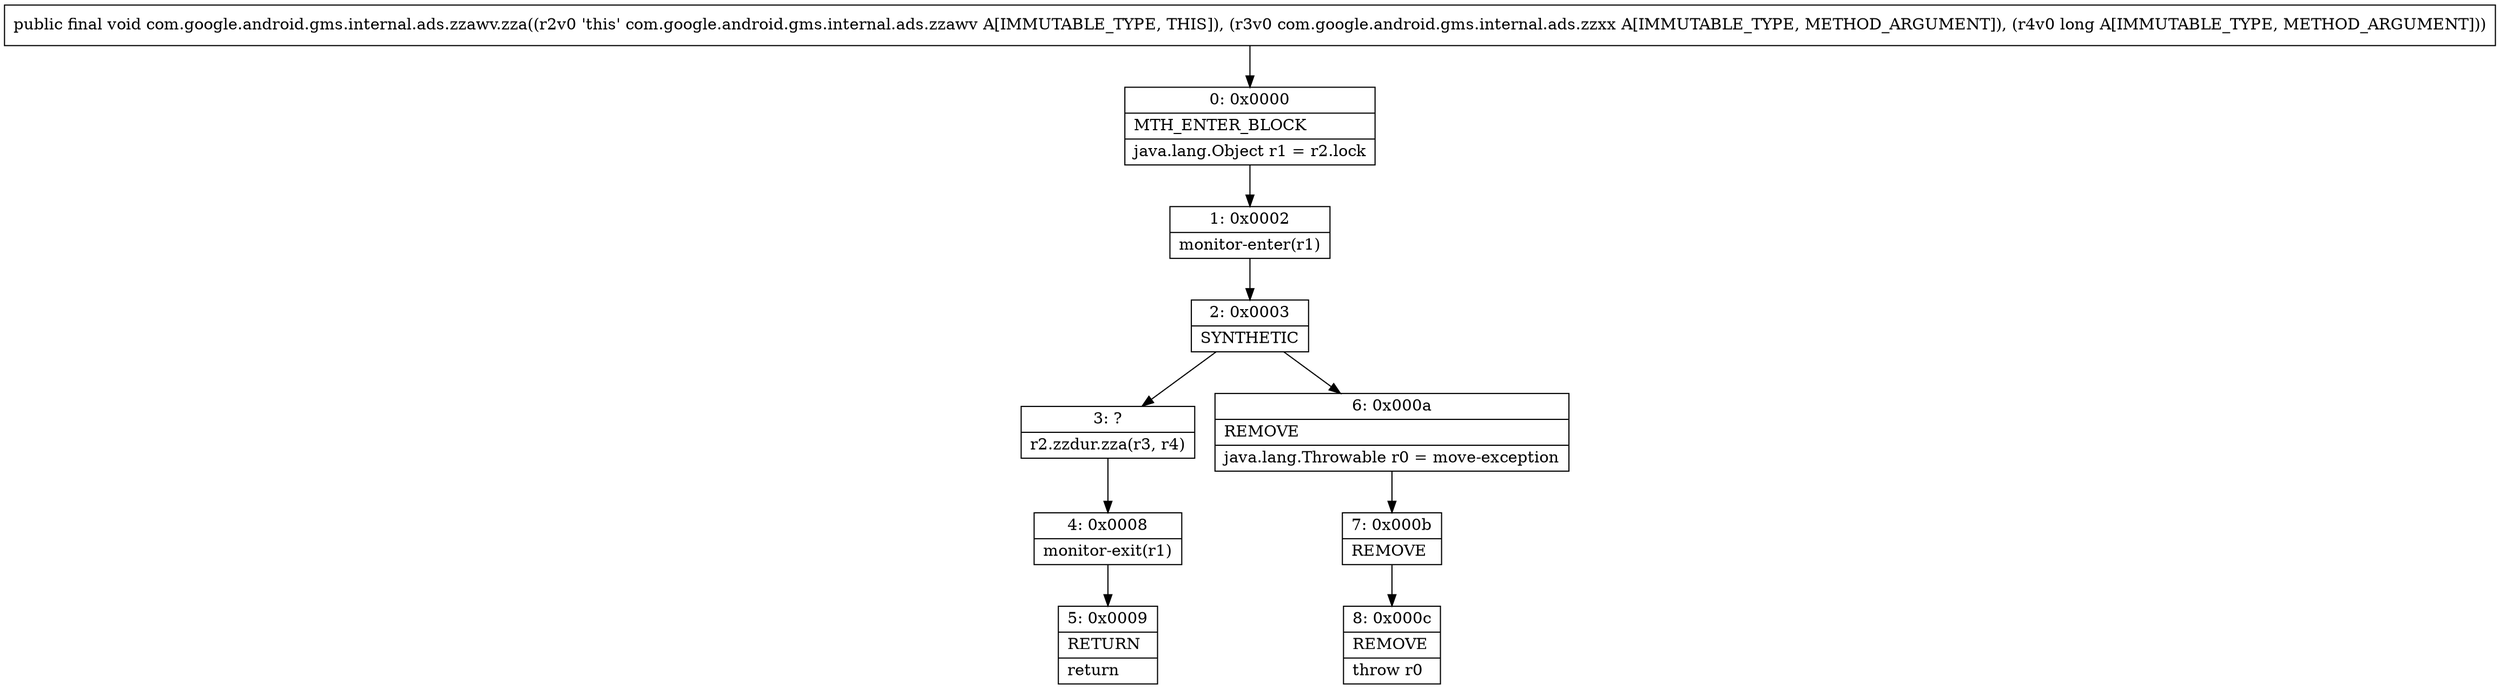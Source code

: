digraph "CFG forcom.google.android.gms.internal.ads.zzawv.zza(Lcom\/google\/android\/gms\/internal\/ads\/zzxx;J)V" {
Node_0 [shape=record,label="{0\:\ 0x0000|MTH_ENTER_BLOCK\l|java.lang.Object r1 = r2.lock\l}"];
Node_1 [shape=record,label="{1\:\ 0x0002|monitor\-enter(r1)\l}"];
Node_2 [shape=record,label="{2\:\ 0x0003|SYNTHETIC\l}"];
Node_3 [shape=record,label="{3\:\ ?|r2.zzdur.zza(r3, r4)\l}"];
Node_4 [shape=record,label="{4\:\ 0x0008|monitor\-exit(r1)\l}"];
Node_5 [shape=record,label="{5\:\ 0x0009|RETURN\l|return\l}"];
Node_6 [shape=record,label="{6\:\ 0x000a|REMOVE\l|java.lang.Throwable r0 = move\-exception\l}"];
Node_7 [shape=record,label="{7\:\ 0x000b|REMOVE\l}"];
Node_8 [shape=record,label="{8\:\ 0x000c|REMOVE\l|throw r0\l}"];
MethodNode[shape=record,label="{public final void com.google.android.gms.internal.ads.zzawv.zza((r2v0 'this' com.google.android.gms.internal.ads.zzawv A[IMMUTABLE_TYPE, THIS]), (r3v0 com.google.android.gms.internal.ads.zzxx A[IMMUTABLE_TYPE, METHOD_ARGUMENT]), (r4v0 long A[IMMUTABLE_TYPE, METHOD_ARGUMENT])) }"];
MethodNode -> Node_0;
Node_0 -> Node_1;
Node_1 -> Node_2;
Node_2 -> Node_3;
Node_2 -> Node_6;
Node_3 -> Node_4;
Node_4 -> Node_5;
Node_6 -> Node_7;
Node_7 -> Node_8;
}

